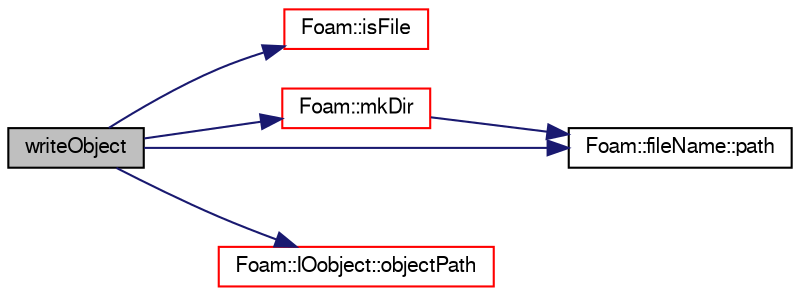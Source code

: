 digraph "writeObject"
{
  bgcolor="transparent";
  edge [fontname="FreeSans",fontsize="10",labelfontname="FreeSans",labelfontsize="10"];
  node [fontname="FreeSans",fontsize="10",shape=record];
  rankdir="LR";
  Node3541 [label="writeObject",height=0.2,width=0.4,color="black", fillcolor="grey75", style="filled", fontcolor="black"];
  Node3541 -> Node3542 [color="midnightblue",fontsize="10",style="solid",fontname="FreeSans"];
  Node3542 [label="Foam::isFile",height=0.2,width=0.4,color="red",URL="$a21124.html#a1cf13d004cf482571af182540a8d1526",tooltip="Does the name exist as a FILE in the file system? "];
  Node3541 -> Node3548 [color="midnightblue",fontsize="10",style="solid",fontname="FreeSans"];
  Node3548 [label="Foam::mkDir",height=0.2,width=0.4,color="red",URL="$a21124.html#a2ae410f2311adf94d66451b7423fdf4e",tooltip="Make a directory and return an error if it could not be created. "];
  Node3548 -> Node3596 [color="midnightblue",fontsize="10",style="solid",fontname="FreeSans"];
  Node3596 [label="Foam::fileName::path",height=0.2,width=0.4,color="black",URL="$a28234.html#abe7b9078c8e7356c6131b70a8f729372",tooltip="Return directory path name (part before last /) "];
  Node3541 -> Node3597 [color="midnightblue",fontsize="10",style="solid",fontname="FreeSans"];
  Node3597 [label="Foam::IOobject::objectPath",height=0.2,width=0.4,color="red",URL="$a26142.html#a3a7ece5c1251c6be1f7812d4dba5fb7a",tooltip="Return complete path + object name. "];
  Node3541 -> Node3596 [color="midnightblue",fontsize="10",style="solid",fontname="FreeSans"];
}
